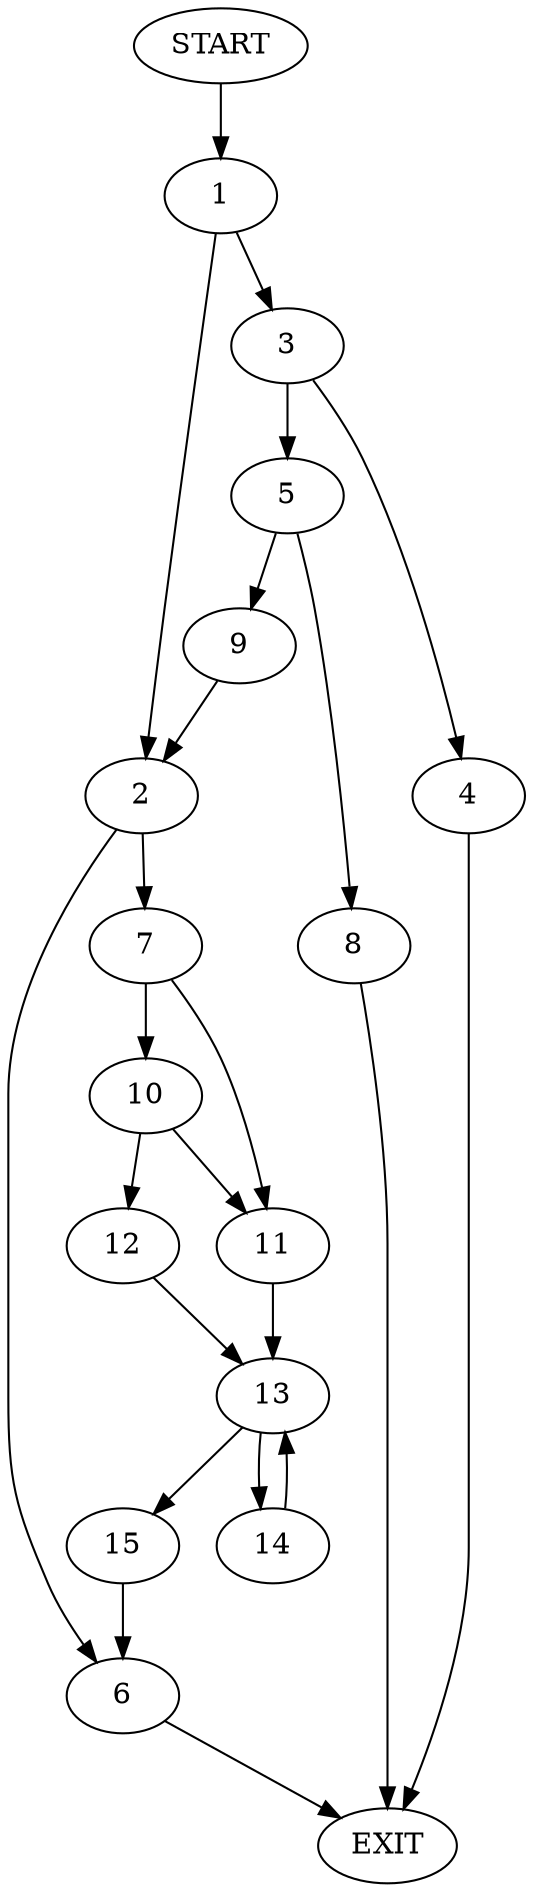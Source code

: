 digraph {
0 [label="START"]
16 [label="EXIT"]
0 -> 1
1 -> 2
1 -> 3
3 -> 4
3 -> 5
2 -> 6
2 -> 7
4 -> 16
5 -> 8
5 -> 9
8 -> 16
9 -> 2
7 -> 10
7 -> 11
6 -> 16
10 -> 12
10 -> 11
11 -> 13
12 -> 13
13 -> 14
13 -> 15
14 -> 13
15 -> 6
}

